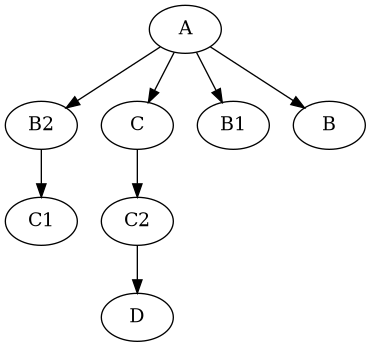 @startuml
digraph G {
    A -> B2;
    A -> C;
    A -> B1;
    A -> B;
    B2 -> C1;
    C -> C2;
    C2 -> D;
}
@enduml
